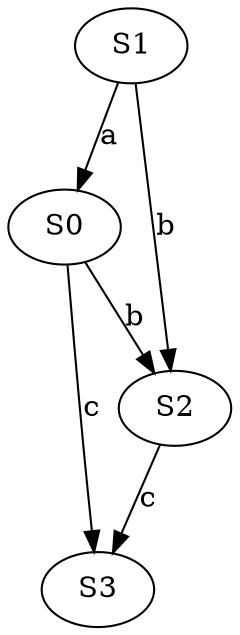 strict digraph  {
S0;
S1;
S2;
S3;
S0 -> S2  [label=b];
S0 -> S3  [label=c];
S1 -> S0  [label=a];
S1 -> S2  [label=b];
S2 -> S3  [label=c];
}
